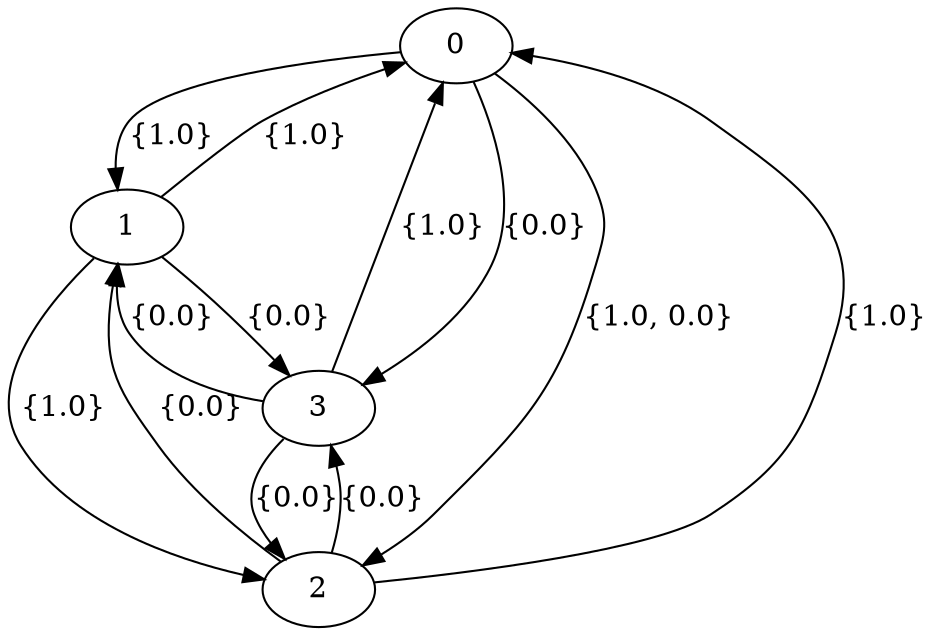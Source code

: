 digraph G {0 -> 1 [label="{1.0}"];2 -> 1 [label="{0.0}"];3 -> 1 [label="{0.0}"];1 -> 0 [label="{1.0}"];2 -> 0 [label="{1.0}"];3 -> 0 [label="{1.0}"];1 -> 2 [label="{1.0}"];0 -> 2 [label="{1.0, 0.0}"];3 -> 2 [label="{0.0}"];0 -> 3 [label="{0.0}"];1 -> 3 [label="{0.0}"];2 -> 3 [label="{0.0}"];}